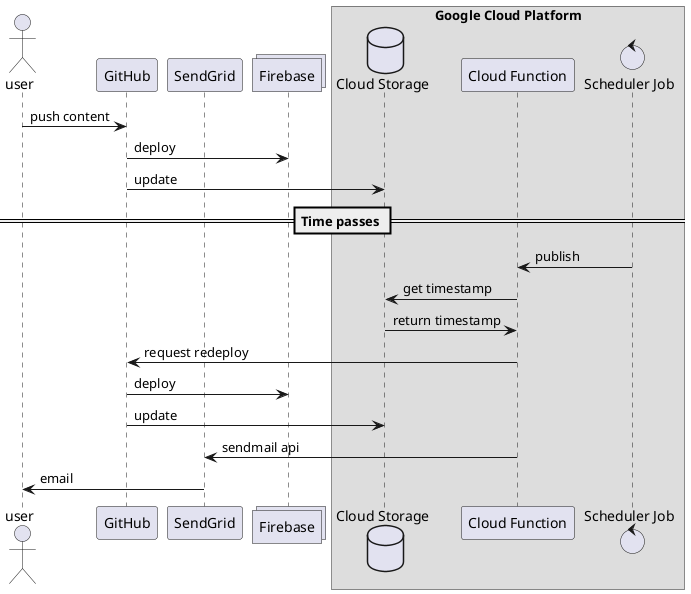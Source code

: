 @startuml

actor user
participant GitHub
participant SendGrid
collections Firebase
box "Google Cloud Platform"
    database bucket as "Cloud Storage"
    participant function as "Cloud Function"
    control job as "Scheduler Job"
end box



user -> GitHub : push content
GitHub -> Firebase : deploy
GitHub -> bucket : update

== Time passes ==

job -> function : publish
function -> bucket : get timestamp
bucket -> function : return timestamp
function -> GitHub : request redeploy
GitHub -> Firebase : deploy
GitHub -> bucket : update
function -> SendGrid : sendmail api
SendGrid -> user : email

@enduml
